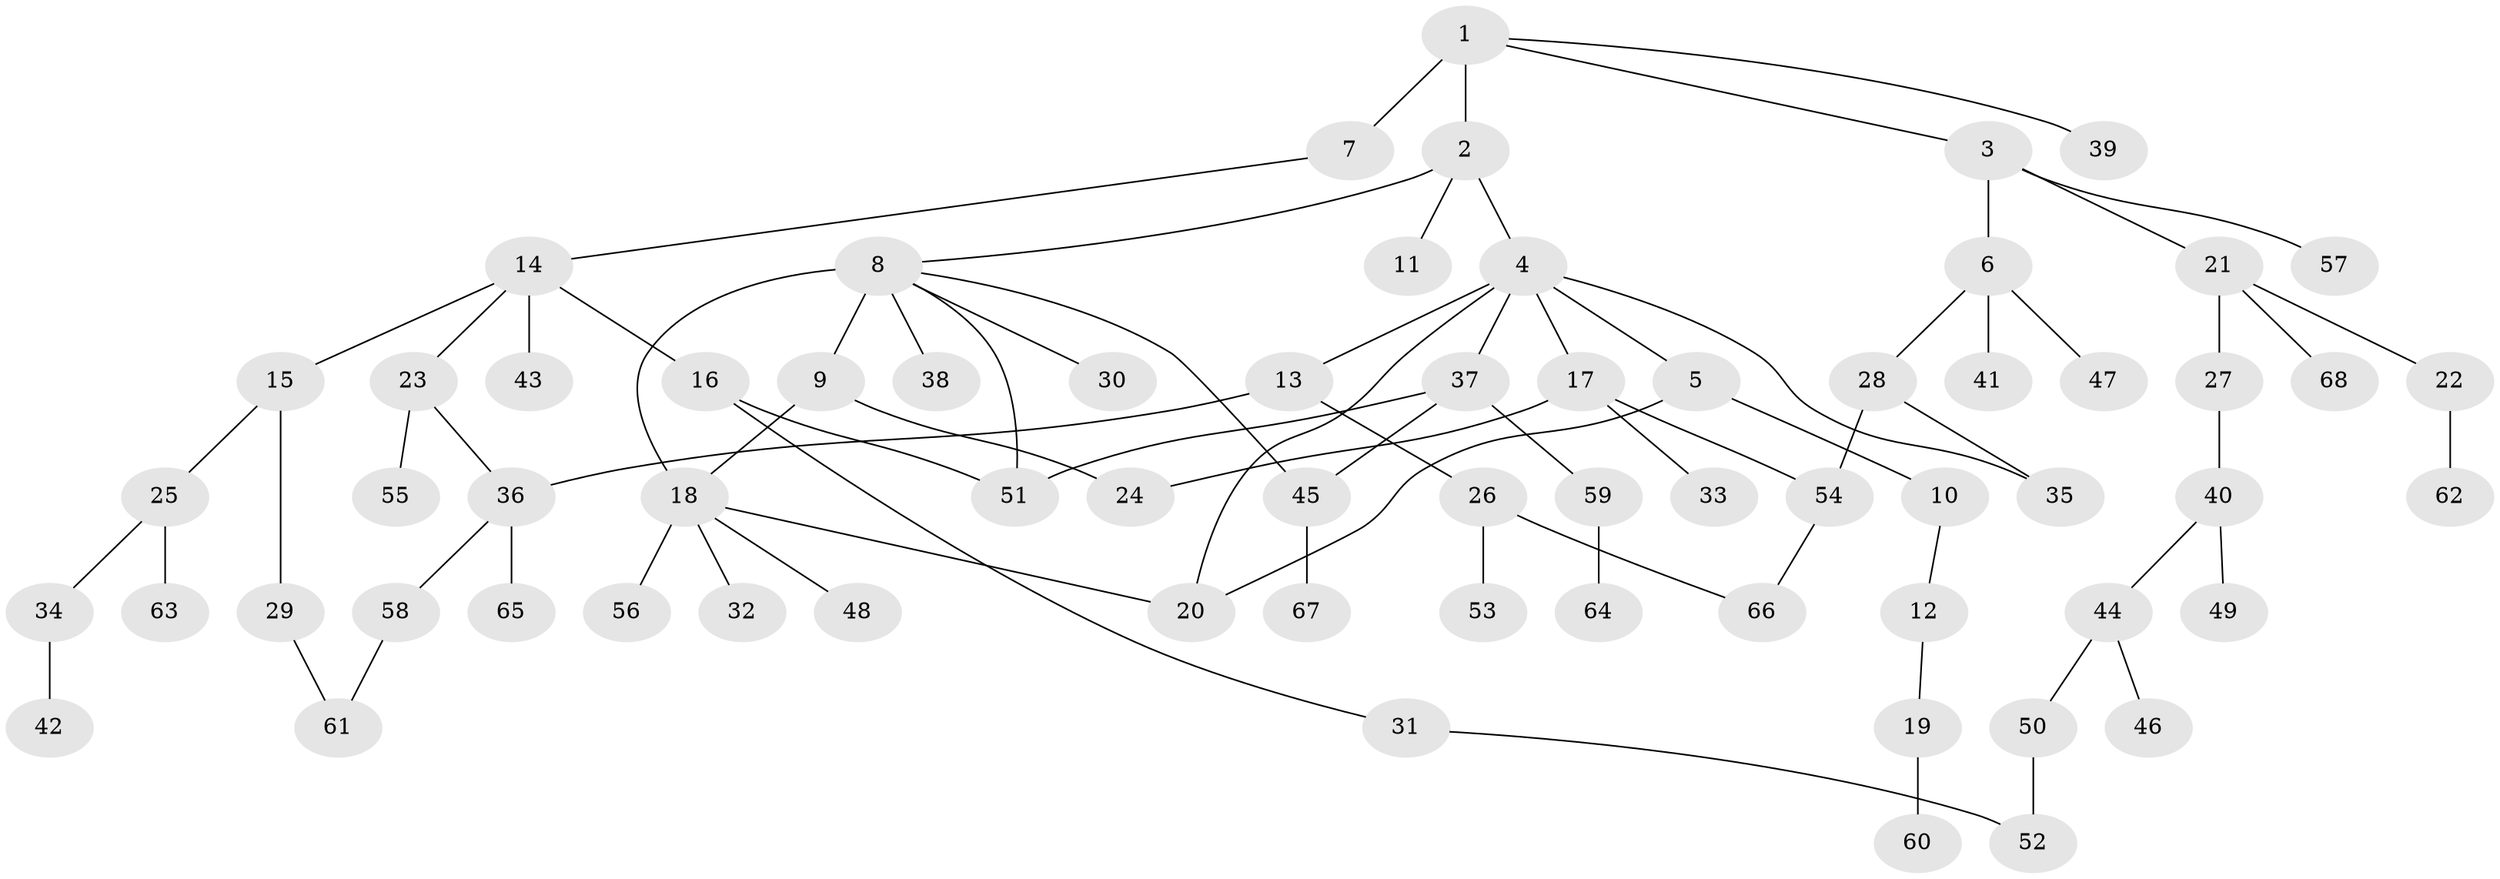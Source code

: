 // original degree distribution, {6: 0.014814814814814815, 5: 0.07407407407407407, 8: 0.007407407407407408, 3: 0.1111111111111111, 2: 0.3333333333333333, 4: 0.05185185185185185, 7: 0.007407407407407408, 1: 0.4}
// Generated by graph-tools (version 1.1) at 2025/34/03/09/25 02:34:05]
// undirected, 68 vertices, 80 edges
graph export_dot {
graph [start="1"]
  node [color=gray90,style=filled];
  1;
  2;
  3;
  4;
  5;
  6;
  7;
  8;
  9;
  10;
  11;
  12;
  13;
  14;
  15;
  16;
  17;
  18;
  19;
  20;
  21;
  22;
  23;
  24;
  25;
  26;
  27;
  28;
  29;
  30;
  31;
  32;
  33;
  34;
  35;
  36;
  37;
  38;
  39;
  40;
  41;
  42;
  43;
  44;
  45;
  46;
  47;
  48;
  49;
  50;
  51;
  52;
  53;
  54;
  55;
  56;
  57;
  58;
  59;
  60;
  61;
  62;
  63;
  64;
  65;
  66;
  67;
  68;
  1 -- 2 [weight=1.0];
  1 -- 3 [weight=1.0];
  1 -- 7 [weight=2.0];
  1 -- 39 [weight=1.0];
  2 -- 4 [weight=1.0];
  2 -- 8 [weight=1.0];
  2 -- 11 [weight=1.0];
  3 -- 6 [weight=1.0];
  3 -- 21 [weight=1.0];
  3 -- 57 [weight=1.0];
  4 -- 5 [weight=1.0];
  4 -- 13 [weight=1.0];
  4 -- 17 [weight=1.0];
  4 -- 20 [weight=1.0];
  4 -- 35 [weight=1.0];
  4 -- 37 [weight=1.0];
  5 -- 10 [weight=1.0];
  5 -- 20 [weight=1.0];
  6 -- 28 [weight=1.0];
  6 -- 41 [weight=2.0];
  6 -- 47 [weight=1.0];
  7 -- 14 [weight=1.0];
  8 -- 9 [weight=4.0];
  8 -- 18 [weight=1.0];
  8 -- 30 [weight=1.0];
  8 -- 38 [weight=1.0];
  8 -- 45 [weight=1.0];
  8 -- 51 [weight=1.0];
  9 -- 18 [weight=1.0];
  9 -- 24 [weight=1.0];
  10 -- 12 [weight=1.0];
  12 -- 19 [weight=1.0];
  13 -- 26 [weight=1.0];
  13 -- 36 [weight=1.0];
  14 -- 15 [weight=1.0];
  14 -- 16 [weight=1.0];
  14 -- 23 [weight=1.0];
  14 -- 43 [weight=1.0];
  15 -- 25 [weight=1.0];
  15 -- 29 [weight=1.0];
  16 -- 31 [weight=1.0];
  16 -- 51 [weight=1.0];
  17 -- 24 [weight=1.0];
  17 -- 33 [weight=1.0];
  17 -- 54 [weight=2.0];
  18 -- 20 [weight=1.0];
  18 -- 32 [weight=1.0];
  18 -- 48 [weight=1.0];
  18 -- 56 [weight=3.0];
  19 -- 60 [weight=1.0];
  21 -- 22 [weight=1.0];
  21 -- 27 [weight=1.0];
  21 -- 68 [weight=1.0];
  22 -- 62 [weight=3.0];
  23 -- 36 [weight=1.0];
  23 -- 55 [weight=1.0];
  25 -- 34 [weight=1.0];
  25 -- 63 [weight=1.0];
  26 -- 53 [weight=1.0];
  26 -- 66 [weight=1.0];
  27 -- 40 [weight=2.0];
  28 -- 35 [weight=1.0];
  28 -- 54 [weight=1.0];
  29 -- 61 [weight=1.0];
  31 -- 52 [weight=1.0];
  34 -- 42 [weight=1.0];
  36 -- 58 [weight=1.0];
  36 -- 65 [weight=1.0];
  37 -- 45 [weight=1.0];
  37 -- 51 [weight=1.0];
  37 -- 59 [weight=1.0];
  40 -- 44 [weight=1.0];
  40 -- 49 [weight=1.0];
  44 -- 46 [weight=1.0];
  44 -- 50 [weight=1.0];
  45 -- 67 [weight=2.0];
  50 -- 52 [weight=1.0];
  54 -- 66 [weight=1.0];
  58 -- 61 [weight=1.0];
  59 -- 64 [weight=1.0];
}
